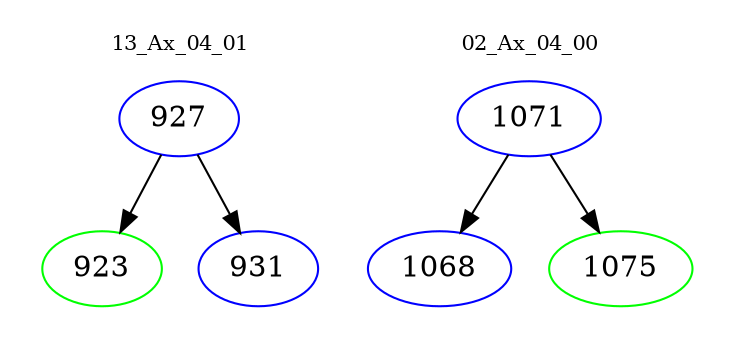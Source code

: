 digraph{
subgraph cluster_0 {
color = white
label = "13_Ax_04_01";
fontsize=10;
T0_927 [label="927", color="blue"]
T0_927 -> T0_923 [color="black"]
T0_923 [label="923", color="green"]
T0_927 -> T0_931 [color="black"]
T0_931 [label="931", color="blue"]
}
subgraph cluster_1 {
color = white
label = "02_Ax_04_00";
fontsize=10;
T1_1071 [label="1071", color="blue"]
T1_1071 -> T1_1068 [color="black"]
T1_1068 [label="1068", color="blue"]
T1_1071 -> T1_1075 [color="black"]
T1_1075 [label="1075", color="green"]
}
}

